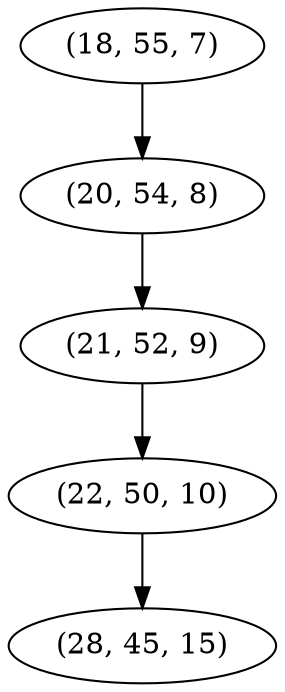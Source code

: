 digraph tree {
    "(18, 55, 7)";
    "(20, 54, 8)";
    "(21, 52, 9)";
    "(22, 50, 10)";
    "(28, 45, 15)";
    "(18, 55, 7)" -> "(20, 54, 8)";
    "(20, 54, 8)" -> "(21, 52, 9)";
    "(21, 52, 9)" -> "(22, 50, 10)";
    "(22, 50, 10)" -> "(28, 45, 15)";
}
